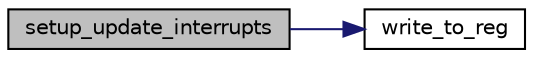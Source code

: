 digraph "setup_update_interrupts"
{
 // LATEX_PDF_SIZE
  edge [fontname="Helvetica",fontsize="10",labelfontname="Helvetica",labelfontsize="10"];
  node [fontname="Helvetica",fontsize="10",shape=record];
  rankdir="LR";
  Node1 [label="setup_update_interrupts",height=0.2,width=0.4,color="black", fillcolor="grey75", style="filled", fontcolor="black",tooltip="sets up the RTC with some default operation values"];
  Node1 -> Node2 [color="midnightblue",fontsize="10",style="solid"];
  Node2 [label="write_to_reg",height=0.2,width=0.4,color="black", fillcolor="white", style="filled",URL="$group__rtc.html#gaf4b0c75f2edcc135a569ebb37f1a7e41",tooltip="writes the given value to the given RTC register"];
}
